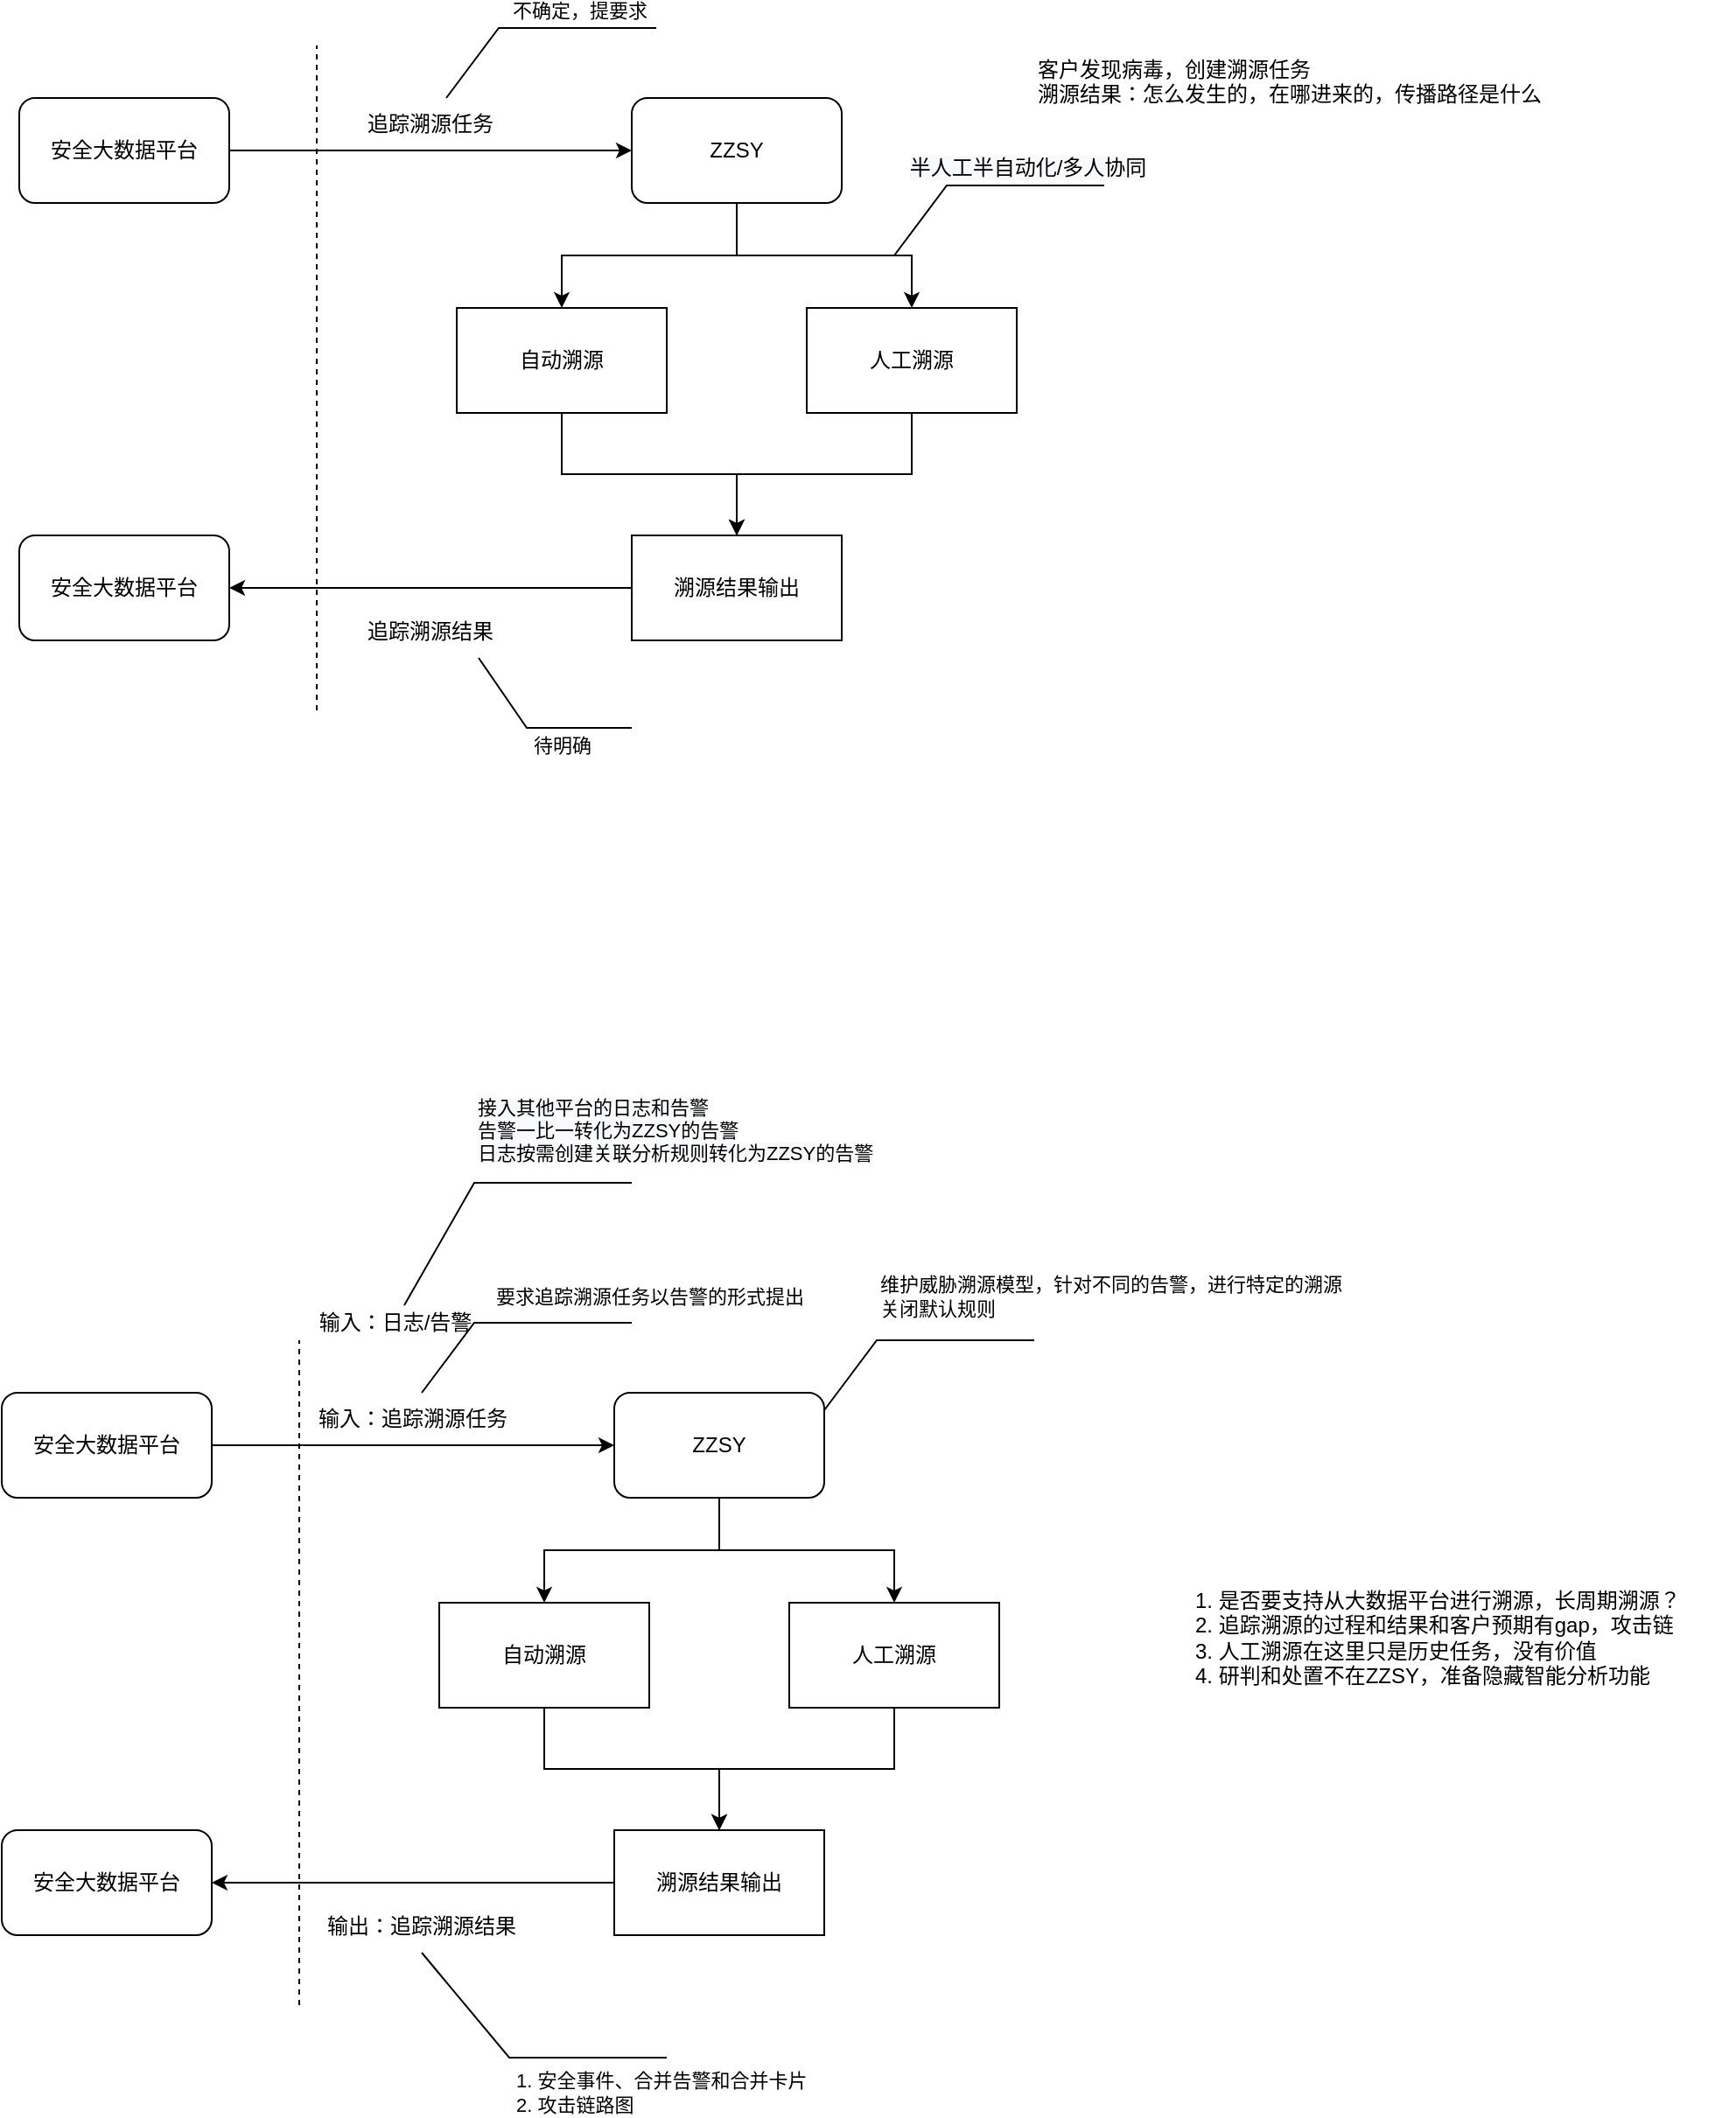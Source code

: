 <mxfile version="17.4.0" type="github">
  <diagram id="C5RBs43oDa-KdzZeNtuy" name="Page-1">
    <mxGraphModel dx="1094" dy="606" grid="1" gridSize="10" guides="1" tooltips="1" connect="1" arrows="1" fold="1" page="1" pageScale="1" pageWidth="827" pageHeight="1169" math="0" shadow="0">
      <root>
        <mxCell id="WIyWlLk6GJQsqaUBKTNV-0" />
        <mxCell id="WIyWlLk6GJQsqaUBKTNV-1" parent="WIyWlLk6GJQsqaUBKTNV-0" />
        <mxCell id="wkkwkTODxsin4exKlkUD-13" style="edgeStyle=orthogonalEdgeStyle;rounded=0;orthogonalLoop=1;jettySize=auto;html=1;" edge="1" parent="WIyWlLk6GJQsqaUBKTNV-1" source="wkkwkTODxsin4exKlkUD-0" target="wkkwkTODxsin4exKlkUD-11">
          <mxGeometry relative="1" as="geometry" />
        </mxCell>
        <mxCell id="wkkwkTODxsin4exKlkUD-14" style="edgeStyle=orthogonalEdgeStyle;rounded=0;orthogonalLoop=1;jettySize=auto;html=1;exitX=0.5;exitY=1;exitDx=0;exitDy=0;" edge="1" parent="WIyWlLk6GJQsqaUBKTNV-1" source="wkkwkTODxsin4exKlkUD-0" target="wkkwkTODxsin4exKlkUD-12">
          <mxGeometry relative="1" as="geometry" />
        </mxCell>
        <mxCell id="wkkwkTODxsin4exKlkUD-0" value="ZZSY" style="rounded=1;whiteSpace=wrap;html=1;" vertex="1" parent="WIyWlLk6GJQsqaUBKTNV-1">
          <mxGeometry x="460" y="250" width="120" height="60" as="geometry" />
        </mxCell>
        <mxCell id="wkkwkTODxsin4exKlkUD-2" value="" style="endArrow=none;dashed=1;html=1;rounded=0;" edge="1" parent="WIyWlLk6GJQsqaUBKTNV-1">
          <mxGeometry width="50" height="50" relative="1" as="geometry">
            <mxPoint x="280" y="600" as="sourcePoint" />
            <mxPoint x="280" y="220" as="targetPoint" />
          </mxGeometry>
        </mxCell>
        <mxCell id="wkkwkTODxsin4exKlkUD-3" value="安全大数据平台" style="rounded=1;whiteSpace=wrap;html=1;" vertex="1" parent="WIyWlLk6GJQsqaUBKTNV-1">
          <mxGeometry x="110" y="250" width="120" height="60" as="geometry" />
        </mxCell>
        <mxCell id="wkkwkTODxsin4exKlkUD-5" value="" style="endArrow=classic;html=1;rounded=0;exitX=1;exitY=0.5;exitDx=0;exitDy=0;entryX=0;entryY=0.5;entryDx=0;entryDy=0;" edge="1" parent="WIyWlLk6GJQsqaUBKTNV-1" source="wkkwkTODxsin4exKlkUD-3" target="wkkwkTODxsin4exKlkUD-0">
          <mxGeometry width="50" height="50" relative="1" as="geometry">
            <mxPoint x="390" y="310" as="sourcePoint" />
            <mxPoint x="440" y="260" as="targetPoint" />
          </mxGeometry>
        </mxCell>
        <mxCell id="wkkwkTODxsin4exKlkUD-6" value="追踪溯源任务" style="text;html=1;strokeColor=none;fillColor=none;align=center;verticalAlign=middle;whiteSpace=wrap;rounded=0;" vertex="1" parent="WIyWlLk6GJQsqaUBKTNV-1">
          <mxGeometry x="290" y="250" width="110" height="30" as="geometry" />
        </mxCell>
        <mxCell id="wkkwkTODxsin4exKlkUD-16" style="edgeStyle=orthogonalEdgeStyle;rounded=0;orthogonalLoop=1;jettySize=auto;html=1;" edge="1" parent="WIyWlLk6GJQsqaUBKTNV-1" source="wkkwkTODxsin4exKlkUD-11" target="wkkwkTODxsin4exKlkUD-15">
          <mxGeometry relative="1" as="geometry" />
        </mxCell>
        <mxCell id="wkkwkTODxsin4exKlkUD-11" value="自动溯源" style="rounded=0;whiteSpace=wrap;html=1;" vertex="1" parent="WIyWlLk6GJQsqaUBKTNV-1">
          <mxGeometry x="360" y="370" width="120" height="60" as="geometry" />
        </mxCell>
        <mxCell id="wkkwkTODxsin4exKlkUD-17" style="edgeStyle=orthogonalEdgeStyle;rounded=0;orthogonalLoop=1;jettySize=auto;html=1;exitX=0.5;exitY=1;exitDx=0;exitDy=0;entryX=0.5;entryY=0;entryDx=0;entryDy=0;" edge="1" parent="WIyWlLk6GJQsqaUBKTNV-1" source="wkkwkTODxsin4exKlkUD-12" target="wkkwkTODxsin4exKlkUD-15">
          <mxGeometry relative="1" as="geometry" />
        </mxCell>
        <mxCell id="wkkwkTODxsin4exKlkUD-12" value="人工溯源" style="rounded=0;whiteSpace=wrap;html=1;" vertex="1" parent="WIyWlLk6GJQsqaUBKTNV-1">
          <mxGeometry x="560" y="370" width="120" height="60" as="geometry" />
        </mxCell>
        <mxCell id="wkkwkTODxsin4exKlkUD-19" style="edgeStyle=orthogonalEdgeStyle;rounded=0;orthogonalLoop=1;jettySize=auto;html=1;exitX=0;exitY=0.5;exitDx=0;exitDy=0;" edge="1" parent="WIyWlLk6GJQsqaUBKTNV-1" source="wkkwkTODxsin4exKlkUD-15" target="wkkwkTODxsin4exKlkUD-18">
          <mxGeometry relative="1" as="geometry" />
        </mxCell>
        <mxCell id="wkkwkTODxsin4exKlkUD-15" value="溯源结果输出" style="rounded=0;whiteSpace=wrap;html=1;" vertex="1" parent="WIyWlLk6GJQsqaUBKTNV-1">
          <mxGeometry x="460" y="500" width="120" height="60" as="geometry" />
        </mxCell>
        <mxCell id="wkkwkTODxsin4exKlkUD-18" value="安全大数据平台" style="rounded=1;whiteSpace=wrap;html=1;" vertex="1" parent="WIyWlLk6GJQsqaUBKTNV-1">
          <mxGeometry x="110" y="500" width="120" height="60" as="geometry" />
        </mxCell>
        <mxCell id="wkkwkTODxsin4exKlkUD-20" value="" style="endArrow=none;html=1;rounded=0;endFill=0;" edge="1" parent="WIyWlLk6GJQsqaUBKTNV-1">
          <mxGeometry relative="1" as="geometry">
            <mxPoint x="354" y="250" as="sourcePoint" />
            <mxPoint x="474" y="210" as="targetPoint" />
            <Array as="points">
              <mxPoint x="384" y="210" />
            </Array>
          </mxGeometry>
        </mxCell>
        <mxCell id="wkkwkTODxsin4exKlkUD-21" value="不确定，提要求" style="edgeLabel;resizable=0;html=1;align=center;verticalAlign=middle;" connectable="0" vertex="1" parent="wkkwkTODxsin4exKlkUD-20">
          <mxGeometry relative="1" as="geometry">
            <mxPoint x="26" y="-10" as="offset" />
          </mxGeometry>
        </mxCell>
        <mxCell id="wkkwkTODxsin4exKlkUD-22" value="追踪溯源结果" style="text;html=1;strokeColor=none;fillColor=none;align=center;verticalAlign=middle;whiteSpace=wrap;rounded=0;" vertex="1" parent="WIyWlLk6GJQsqaUBKTNV-1">
          <mxGeometry x="290" y="540" width="110" height="30" as="geometry" />
        </mxCell>
        <mxCell id="wkkwkTODxsin4exKlkUD-25" value="" style="endArrow=none;html=1;rounded=0;endFill=0;" edge="1" parent="WIyWlLk6GJQsqaUBKTNV-1">
          <mxGeometry relative="1" as="geometry">
            <mxPoint x="610" y="340" as="sourcePoint" />
            <mxPoint x="730" y="300" as="targetPoint" />
            <Array as="points">
              <mxPoint x="640" y="300" />
            </Array>
          </mxGeometry>
        </mxCell>
        <mxCell id="wkkwkTODxsin4exKlkUD-26" value="&lt;span style=&quot;font-size: 12px ; background-color: rgb(248 , 249 , 250)&quot;&gt;半人工半自动化/多人协同&lt;/span&gt;" style="edgeLabel;resizable=0;html=1;align=center;verticalAlign=middle;" connectable="0" vertex="1" parent="wkkwkTODxsin4exKlkUD-25">
          <mxGeometry relative="1" as="geometry">
            <mxPoint x="26" y="-10" as="offset" />
          </mxGeometry>
        </mxCell>
        <mxCell id="wkkwkTODxsin4exKlkUD-27" value="客户发现病毒，创建溯源任务&lt;br&gt;溯源结果：怎么发生的，在哪进来的，传播路径是什么" style="text;whiteSpace=wrap;html=1;" vertex="1" parent="WIyWlLk6GJQsqaUBKTNV-1">
          <mxGeometry x="690" y="220" width="330" height="60" as="geometry" />
        </mxCell>
        <mxCell id="wkkwkTODxsin4exKlkUD-48" style="edgeStyle=orthogonalEdgeStyle;rounded=0;orthogonalLoop=1;jettySize=auto;html=1;" edge="1" parent="WIyWlLk6GJQsqaUBKTNV-1" source="wkkwkTODxsin4exKlkUD-50" target="wkkwkTODxsin4exKlkUD-56">
          <mxGeometry relative="1" as="geometry" />
        </mxCell>
        <mxCell id="wkkwkTODxsin4exKlkUD-49" style="edgeStyle=orthogonalEdgeStyle;rounded=0;orthogonalLoop=1;jettySize=auto;html=1;exitX=0.5;exitY=1;exitDx=0;exitDy=0;" edge="1" parent="WIyWlLk6GJQsqaUBKTNV-1" source="wkkwkTODxsin4exKlkUD-50" target="wkkwkTODxsin4exKlkUD-58">
          <mxGeometry relative="1" as="geometry" />
        </mxCell>
        <mxCell id="wkkwkTODxsin4exKlkUD-50" value="ZZSY" style="rounded=1;whiteSpace=wrap;html=1;" vertex="1" parent="WIyWlLk6GJQsqaUBKTNV-1">
          <mxGeometry x="450" y="990" width="120" height="60" as="geometry" />
        </mxCell>
        <mxCell id="wkkwkTODxsin4exKlkUD-51" value="" style="endArrow=none;dashed=1;html=1;rounded=0;" edge="1" parent="WIyWlLk6GJQsqaUBKTNV-1">
          <mxGeometry width="50" height="50" relative="1" as="geometry">
            <mxPoint x="270.0" y="1340" as="sourcePoint" />
            <mxPoint x="270.0" y="960" as="targetPoint" />
          </mxGeometry>
        </mxCell>
        <mxCell id="wkkwkTODxsin4exKlkUD-52" value="安全大数据平台" style="rounded=1;whiteSpace=wrap;html=1;" vertex="1" parent="WIyWlLk6GJQsqaUBKTNV-1">
          <mxGeometry x="100" y="990" width="120" height="60" as="geometry" />
        </mxCell>
        <mxCell id="wkkwkTODxsin4exKlkUD-53" value="" style="endArrow=classic;html=1;rounded=0;exitX=1;exitY=0.5;exitDx=0;exitDy=0;entryX=0;entryY=0.5;entryDx=0;entryDy=0;" edge="1" parent="WIyWlLk6GJQsqaUBKTNV-1" source="wkkwkTODxsin4exKlkUD-52" target="wkkwkTODxsin4exKlkUD-50">
          <mxGeometry width="50" height="50" relative="1" as="geometry">
            <mxPoint x="380" y="1050" as="sourcePoint" />
            <mxPoint x="430" y="1000" as="targetPoint" />
          </mxGeometry>
        </mxCell>
        <mxCell id="wkkwkTODxsin4exKlkUD-54" value="1. 是否要支持从大数据平台进行溯源，长周期溯源？&lt;br&gt;&lt;div&gt;&lt;span&gt;2. 追踪溯源的过程和结果和客户预期有gap，攻击链&lt;/span&gt;&lt;/div&gt;&lt;div&gt;&lt;span&gt;3. 人工溯源在这里只是历史任务，没有价值&amp;nbsp;&lt;/span&gt;&lt;/div&gt;&lt;div&gt;&lt;span&gt;4. 研判和处置不在ZZSY，准备隐藏智能分析功能&lt;/span&gt;&lt;/div&gt;" style="text;html=1;strokeColor=none;fillColor=none;align=left;verticalAlign=middle;whiteSpace=wrap;rounded=0;" vertex="1" parent="WIyWlLk6GJQsqaUBKTNV-1">
          <mxGeometry x="780" y="1100" width="310" height="60" as="geometry" />
        </mxCell>
        <mxCell id="wkkwkTODxsin4exKlkUD-55" style="edgeStyle=orthogonalEdgeStyle;rounded=0;orthogonalLoop=1;jettySize=auto;html=1;" edge="1" parent="WIyWlLk6GJQsqaUBKTNV-1" source="wkkwkTODxsin4exKlkUD-56" target="wkkwkTODxsin4exKlkUD-60">
          <mxGeometry relative="1" as="geometry" />
        </mxCell>
        <mxCell id="wkkwkTODxsin4exKlkUD-56" value="自动溯源" style="rounded=0;whiteSpace=wrap;html=1;" vertex="1" parent="WIyWlLk6GJQsqaUBKTNV-1">
          <mxGeometry x="350" y="1110" width="120" height="60" as="geometry" />
        </mxCell>
        <mxCell id="wkkwkTODxsin4exKlkUD-57" style="edgeStyle=orthogonalEdgeStyle;rounded=0;orthogonalLoop=1;jettySize=auto;html=1;exitX=0.5;exitY=1;exitDx=0;exitDy=0;entryX=0.5;entryY=0;entryDx=0;entryDy=0;" edge="1" parent="WIyWlLk6GJQsqaUBKTNV-1" source="wkkwkTODxsin4exKlkUD-58" target="wkkwkTODxsin4exKlkUD-60">
          <mxGeometry relative="1" as="geometry" />
        </mxCell>
        <mxCell id="wkkwkTODxsin4exKlkUD-58" value="人工溯源" style="rounded=0;whiteSpace=wrap;html=1;" vertex="1" parent="WIyWlLk6GJQsqaUBKTNV-1">
          <mxGeometry x="550" y="1110" width="120" height="60" as="geometry" />
        </mxCell>
        <mxCell id="wkkwkTODxsin4exKlkUD-59" style="edgeStyle=orthogonalEdgeStyle;rounded=0;orthogonalLoop=1;jettySize=auto;html=1;exitX=0;exitY=0.5;exitDx=0;exitDy=0;" edge="1" parent="WIyWlLk6GJQsqaUBKTNV-1" source="wkkwkTODxsin4exKlkUD-60" target="wkkwkTODxsin4exKlkUD-61">
          <mxGeometry relative="1" as="geometry" />
        </mxCell>
        <mxCell id="wkkwkTODxsin4exKlkUD-60" value="溯源结果输出" style="rounded=0;whiteSpace=wrap;html=1;" vertex="1" parent="WIyWlLk6GJQsqaUBKTNV-1">
          <mxGeometry x="450" y="1240" width="120" height="60" as="geometry" />
        </mxCell>
        <mxCell id="wkkwkTODxsin4exKlkUD-61" value="安全大数据平台" style="rounded=1;whiteSpace=wrap;html=1;" vertex="1" parent="WIyWlLk6GJQsqaUBKTNV-1">
          <mxGeometry x="100" y="1240" width="120" height="60" as="geometry" />
        </mxCell>
        <mxCell id="wkkwkTODxsin4exKlkUD-64" value="输出：追踪溯源结果" style="text;html=1;strokeColor=none;fillColor=none;align=center;verticalAlign=middle;whiteSpace=wrap;rounded=0;" vertex="1" parent="WIyWlLk6GJQsqaUBKTNV-1">
          <mxGeometry x="280" y="1280" width="120" height="30" as="geometry" />
        </mxCell>
        <mxCell id="wkkwkTODxsin4exKlkUD-69" value="输入：日志/告警" style="text;html=1;strokeColor=none;fillColor=none;align=center;verticalAlign=middle;whiteSpace=wrap;rounded=0;" vertex="1" parent="WIyWlLk6GJQsqaUBKTNV-1">
          <mxGeometry x="270" y="935" width="110" height="30" as="geometry" />
        </mxCell>
        <mxCell id="wkkwkTODxsin4exKlkUD-70" value="" style="endArrow=none;html=1;rounded=0;endFill=0;" edge="1" parent="WIyWlLk6GJQsqaUBKTNV-1">
          <mxGeometry relative="1" as="geometry">
            <mxPoint x="330" y="940" as="sourcePoint" />
            <mxPoint x="460" y="870" as="targetPoint" />
            <Array as="points">
              <mxPoint x="370" y="870" />
            </Array>
          </mxGeometry>
        </mxCell>
        <mxCell id="wkkwkTODxsin4exKlkUD-71" value="&lt;span style=&quot;background-color: rgb(248 , 249 , 250)&quot;&gt;接入其他平台的日志和告警&lt;br&gt;告警一比一转化为ZZSY的告警&lt;br&gt;日志按需创建关联分析规则转化为ZZSY的告警&lt;br&gt;&lt;/span&gt;" style="edgeLabel;resizable=0;html=1;align=left;verticalAlign=middle;" connectable="0" vertex="1" parent="wkkwkTODxsin4exKlkUD-70">
          <mxGeometry relative="1" as="geometry">
            <mxPoint x="-5" y="-30" as="offset" />
          </mxGeometry>
        </mxCell>
        <mxCell id="wkkwkTODxsin4exKlkUD-72" value="" style="endArrow=none;html=1;rounded=0;endFill=0;" edge="1" parent="WIyWlLk6GJQsqaUBKTNV-1">
          <mxGeometry relative="1" as="geometry">
            <mxPoint x="570.0" y="1000" as="sourcePoint" />
            <mxPoint x="690" y="960" as="targetPoint" />
            <Array as="points">
              <mxPoint x="600" y="960" />
            </Array>
          </mxGeometry>
        </mxCell>
        <mxCell id="wkkwkTODxsin4exKlkUD-73" value="维护威胁溯源模型，针对不同的告警，进行特定的溯源&lt;br&gt;关闭默认规则" style="edgeLabel;resizable=0;html=1;align=left;verticalAlign=middle;" connectable="0" vertex="1" parent="wkkwkTODxsin4exKlkUD-72">
          <mxGeometry relative="1" as="geometry">
            <mxPoint x="-20" y="-25" as="offset" />
          </mxGeometry>
        </mxCell>
        <mxCell id="wkkwkTODxsin4exKlkUD-74" value="输入：追踪溯源任务" style="text;html=1;strokeColor=none;fillColor=none;align=center;verticalAlign=middle;whiteSpace=wrap;rounded=0;" vertex="1" parent="WIyWlLk6GJQsqaUBKTNV-1">
          <mxGeometry x="280" y="990" width="110" height="30" as="geometry" />
        </mxCell>
        <mxCell id="wkkwkTODxsin4exKlkUD-75" value="" style="endArrow=none;html=1;rounded=0;endFill=0;" edge="1" parent="WIyWlLk6GJQsqaUBKTNV-1">
          <mxGeometry relative="1" as="geometry">
            <mxPoint x="340.0" y="990" as="sourcePoint" />
            <mxPoint x="460" y="950" as="targetPoint" />
            <Array as="points">
              <mxPoint x="370" y="950" />
            </Array>
          </mxGeometry>
        </mxCell>
        <mxCell id="wkkwkTODxsin4exKlkUD-76" value="要求追踪溯源任务以告警的形式提出" style="edgeLabel;resizable=0;html=1;align=center;verticalAlign=middle;" connectable="0" vertex="1" parent="wkkwkTODxsin4exKlkUD-75">
          <mxGeometry relative="1" as="geometry">
            <mxPoint x="80" y="-15" as="offset" />
          </mxGeometry>
        </mxCell>
        <mxCell id="wkkwkTODxsin4exKlkUD-78" value="" style="endArrow=none;html=1;rounded=0;endFill=0;exitX=0.5;exitY=1;exitDx=0;exitDy=0;" edge="1" parent="WIyWlLk6GJQsqaUBKTNV-1" source="wkkwkTODxsin4exKlkUD-64">
          <mxGeometry relative="1" as="geometry">
            <mxPoint x="360.0" y="1410" as="sourcePoint" />
            <mxPoint x="480" y="1370" as="targetPoint" />
            <Array as="points">
              <mxPoint x="390" y="1370" />
            </Array>
          </mxGeometry>
        </mxCell>
        <mxCell id="wkkwkTODxsin4exKlkUD-79" value="1. 安全事件、合并告警和合并卡片&lt;br&gt;2. 攻击链路图" style="edgeLabel;resizable=0;html=1;align=left;verticalAlign=middle;" connectable="0" vertex="1" parent="wkkwkTODxsin4exKlkUD-78">
          <mxGeometry relative="1" as="geometry">
            <mxPoint x="-4" y="20" as="offset" />
          </mxGeometry>
        </mxCell>
        <mxCell id="wkkwkTODxsin4exKlkUD-80" value="" style="endArrow=none;html=1;rounded=0;endFill=0;exitX=0.75;exitY=1;exitDx=0;exitDy=0;" edge="1" parent="WIyWlLk6GJQsqaUBKTNV-1" source="wkkwkTODxsin4exKlkUD-22">
          <mxGeometry relative="1" as="geometry">
            <mxPoint x="390" y="650" as="sourcePoint" />
            <mxPoint x="460" y="610" as="targetPoint" />
            <Array as="points">
              <mxPoint x="400" y="610" />
            </Array>
          </mxGeometry>
        </mxCell>
        <mxCell id="wkkwkTODxsin4exKlkUD-81" value="待明确" style="edgeLabel;resizable=0;html=1;align=center;verticalAlign=middle;" connectable="0" vertex="1" parent="wkkwkTODxsin4exKlkUD-80">
          <mxGeometry relative="1" as="geometry">
            <mxPoint x="14" y="10" as="offset" />
          </mxGeometry>
        </mxCell>
      </root>
    </mxGraphModel>
  </diagram>
</mxfile>

